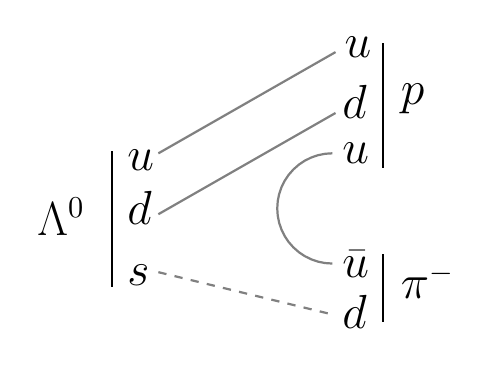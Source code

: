 \begin{tikzpicture}[y=-1cm]
  \sf
  \path (5.834,19.348) node[text=black,anchor=base west] {\fontsize{16.0}{19.2}\selectfont{}$u$};
  \path (5.834,20.038) node[text=black,anchor=base west] {\fontsize{16.0}{19.2}\selectfont{}$d$};
  \path (5.834,20.813) node[text=black,anchor=base west] {\fontsize{16.0}{19.2}\selectfont{}$s$};
  \begin{scope}[xshift=10pt,yshift=-2pt]
    \path (4.339,20.096) node[text=black,anchor=base west] {\fontsize{16.0}{19.2}\selectfont{}$\Lambda^0$};
    \draw[semithick,black] (5.406,19.033) -- (5.406,20.752);
  \end{scope}
  \path (8.592,17.911) node[text=black,anchor=base west] {\fontsize{16.0}{19.2}\selectfont{}$u$};
  \path (8.564,21.359) node[text=black,anchor=base west] {\fontsize{16.0}{19.2}\selectfont{}$d$};
  \path (8.564,19.262) node[text=black,anchor=base west] {\fontsize{16.0}{19.2}\selectfont{}$u$};
  \draw[semithick,black] (9.199,17.727) -- (9.199,19.315);
  \begin{scope}[xshift=-10pt]
    \path (9.656,18.514) node[text=black,anchor=base west] {\fontsize{16.0}{19.2}\selectfont{}$p$};
  \end{scope}
  \path (8.564,20.699) node[text=black,anchor=base west] {\fontsize{16.0}{19.2}\selectfont{}$\bar{u}$};
  \path (8.564,18.688) node[text=black,anchor=base west] {\fontsize{16.0}{19.2}\selectfont{}$d$};
  \begin{scope}[yshift=-70pt,xshift=-10pt]
    \path (9.656,18.514) node[text=black,anchor=base west] {\fontsize{16.0}{19.2}\selectfont{}$\pi^-$};
  \end{scope}
  \draw[semithick,black] (9.199,20.409) -- (9.199,21.264);

  \begin{scope}[yshift=-2pt]
    \draw[thick,gray] (6.35,19.058) -- (8.6,17.772);
    \begin{scope}[yshift=-22pt]
      \draw[thick,gray] (6.35,19.058) -- (8.6,17.772);
    \end{scope}
  \end{scope}
  \draw[thick,gray,dashed] (6.35,20.637) -- (8.6,21.184);

  \begin{scope}[yshift=-52pt]
    \draw [gray,thick,domain=90:270] plot ({8.56+0.7*cos(\x)}, {18+0.7*sin(\x)});
  \end{scope}
\end{tikzpicture}%

%% Configure (x)emacs for this file ...
%% Local Variables:
%% mode: latex
%% End:
